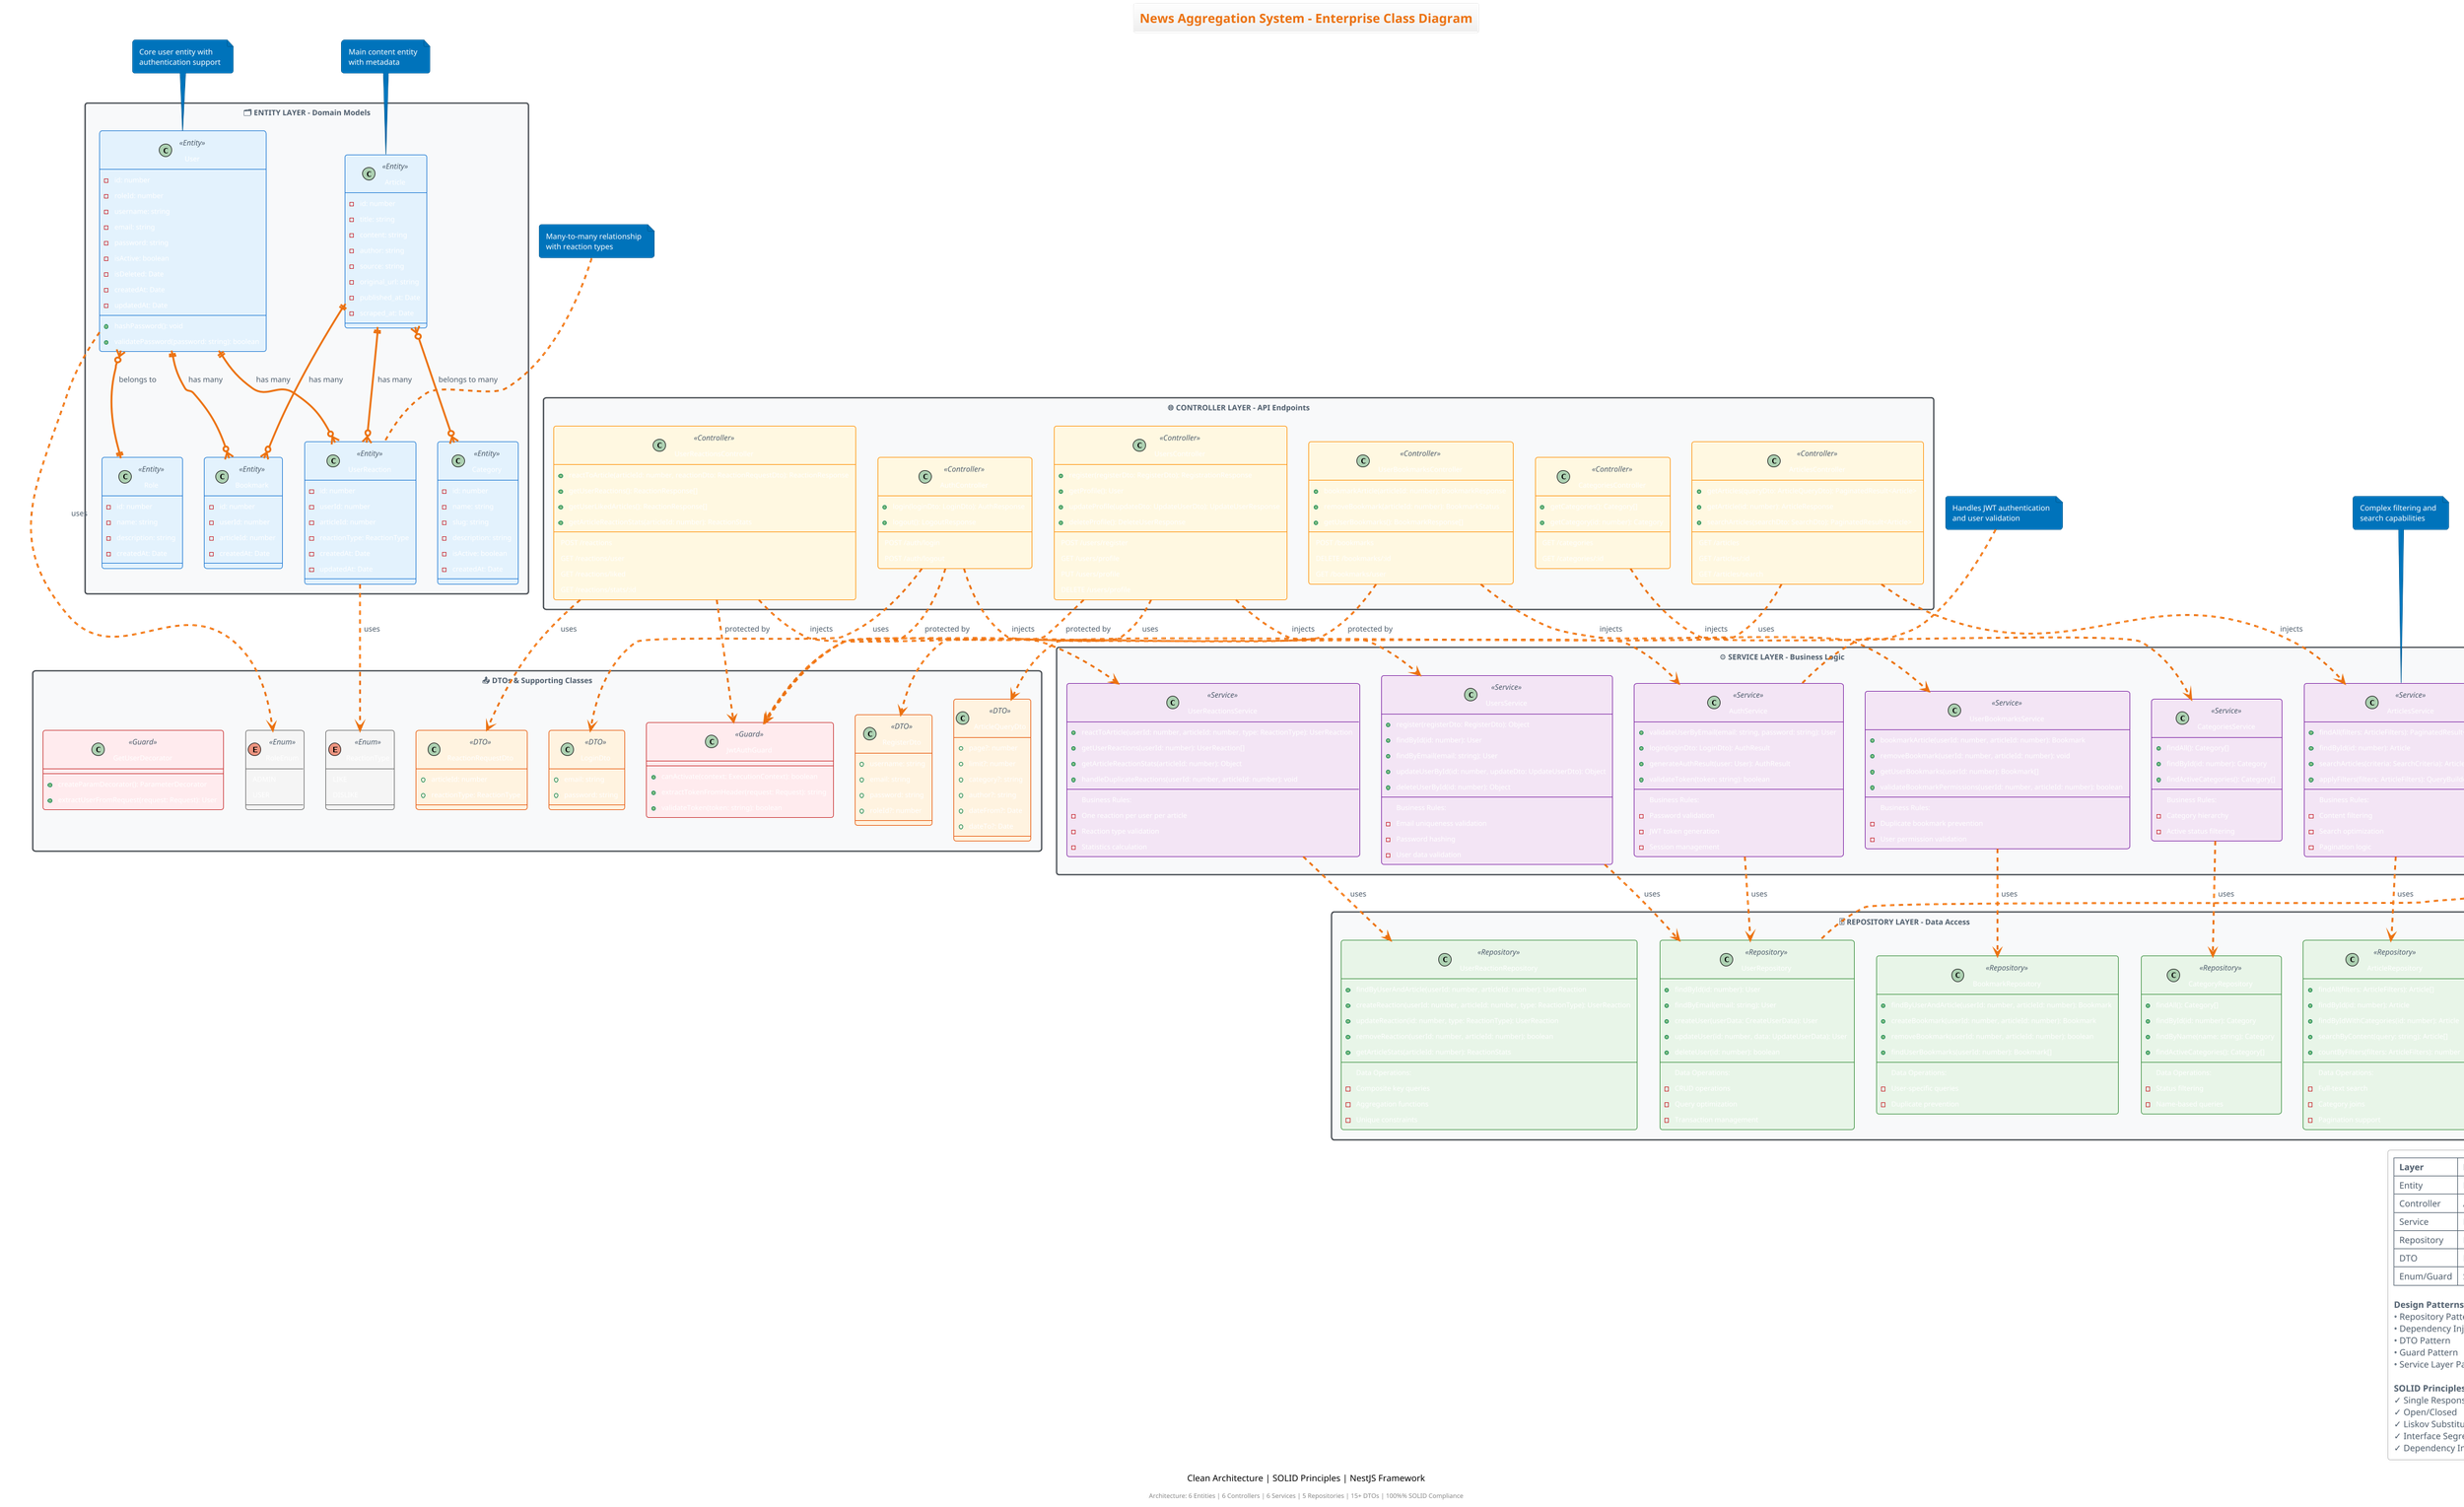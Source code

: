 @startuml News_Aggregation_System_Class_Diagram

!theme aws-orange
title News Aggregation System - Enterprise Class Diagram
caption Clean Architecture | SOLID Principles | NestJS Framework

' ===== STYLING =====
skinparam class {
    BackgroundColor<<Entity>> #E3F2FD
    BorderColor<<Entity>> #1976D2
    BackgroundColor<<Controller>> #FFF8E1
    BorderColor<<Controller>> #FF8F00
    BackgroundColor<<Service>> #F3E5F5
    BorderColor<<Service>> #7B1FA2
    BackgroundColor<<Repository>> #E8F5E8
    BorderColor<<Repository>> #388E3C
    BackgroundColor<<DTO>> #FFF3E0
    BorderColor<<DTO>> #E65100
    BackgroundColor<<Enum>> #F5F5F5
    BorderColor<<Enum>> #666666
    BackgroundColor<<Guard>> #FFEBEE
    BorderColor<<Guard>> #C62828
}

skinparam package {
    BackgroundColor #F8F9FA
    BorderColor #343A40
    FontStyle bold
}

' ===== ENTITY LAYER =====
package "🗂️ ENTITY LAYER - Domain Models" <<Rectangle>> {
    
    class User <<Entity>> {
        -id: number
        -roleId: number
        -username: string
        -email: string
        -password: string
        -isActive: boolean
        -isDeleted: Date
        -createdAt: Date
        -updatedAt: Date
        --
        +hashPassword(): void
        +validatePassword(password: string): boolean
    }
    
    class Role <<Entity>> {
        -id: number
        -name: string
        -description: string
        -createdAt: Date
    }
    
    class Article <<Entity>> {
        -id: number
        -title: string
        -content: string
        -author: string
        -source: string
        -original_url: string
        -published_at: Date
        -scraped_at: Date
    }
    
    class Category <<Entity>> {
        -id: number
        -name: string
        -slug: string
        -description: string
        -isActive: boolean
        -createdAt: Date
    }
    
    class UserReaction <<Entity>> {
        -id: number
        -userId: number
        -articleId: number
        -reactionType: ReactionType
        -createdAt: Date
        -updatedAt: Date
    }
    
    class Bookmark <<Entity>> {
        -id: number
        -userId: number
        -articleId: number
        -createdAt: Date
    }
}

' ===== CONTROLLER LAYER =====
package "🌐 CONTROLLER LAYER - API Endpoints" <<Rectangle>> {
    
    class AuthController <<Controller>> {
        +login(loginDto: LoginDto): AuthResponse
        +logout(): LogoutResponse
        --
        POST /auth/login
        POST /auth/logout
    }
    
    class UsersController <<Controller>> {
        +register(registerDto: RegisterDto): RegistrationResponse
        +getProfile(): User
        +updateProfile(updateDto: UpdateUserDto): UpdateUserResponse
        +deleteProfile(): DeleteUserResponse
        --
        POST /users/register
        GET /users/profile
        PUT /users/profile
        DELETE /users/profile
    }
    
    class ArticlesController <<Controller>> {
        +getArticles(queryDto: ArticleQueryDto): PaginatedResult<Article>
        +getArticle(id: number): ArticleResponse
        +searchArticles(searchDto: SearchDto): PaginatedResult<Article>
        --
        GET /articles
        GET /articles/:id
        GET /articles/search
    }
    
    class CategoriesController <<Controller>> {
        +getCategories(): Category[]
        +getCategory(id: number): Category
        --
        GET /categories
        GET /categories/:id
    }
    
    class UserReactionsController <<Controller>> {
        +reactToArticle(articleId: number, reactionDto: ReactionRequestDto): ReactionResponse
        +getUserReactions(): ReactionResponse[]
        +getUserLikedArticles(): ReactionResponse[]
        +getArticleReactionStats(articleId: number): ReactionStats
        --
        POST /reactions
        GET /reactions/user
        GET /reactions/liked
        GET /reactions/stats/:id
    }
    
    class UserBookmarksController <<Controller>> {
        +bookmarkArticle(articleId: number): BookmarkResponse
        +removeBookmark(articleId: number): BookmarkStatus
        +getUserBookmarks(): BookmarkResponse[]
        --
        POST /bookmarks
        DELETE /bookmarks/:id
        GET /bookmarks/user
    }
}

' ===== SERVICE LAYER =====
package "⚙️ SERVICE LAYER - Business Logic" <<Rectangle>> {
    
    class AuthService <<Service>> {
        +validateUserByEmail(email: string, password: string): User
        +login(loginDto: LoginDto): AuthResult
        +generateAuthResult(user: User): AuthResult
        +validateToken(token: string): boolean
        --
        Business Rules:
        - Password validation
        - JWT token generation
        - Session management
    }
    
    class UsersService <<Service>> {
        +register(registerDto: RegisterDto): Object
        +findById(id: number): User
        +findByEmail(email: string): User
        +updateUserById(id: number, updateDto: UpdateUserDto): Object
        +deleteUserById(id: number): Object
        --
        Business Rules:
        - Email uniqueness validation
        - Password hashing
        - User data validation
    }
    
    class ArticlesService <<Service>> {
        +findAll(filters: ArticleFilters): PaginatedResult<Article>
        +findById(id: number): Article
        +searchArticles(criteria: SearchCriteria): Article[]
        +applyFilters(filters: ArticleFilters): QueryBuilder
        --
        Business Rules:
        - Content filtering
        - Search optimization
        - Pagination logic
    }
    
    class CategoriesService <<Service>> {
        +findAll(): Category[]
        +findById(id: number): Category
        +findActiveCategories(): Category[]
        --
        Business Rules:
        - Category hierarchy
        - Active status filtering
    }
    
    class UserReactionsService <<Service>> {
        +reactToArticle(userId: number, articleId: number, type: ReactionType): UserReaction
        +getUserReactions(userId: number): UserReaction[]
        +getArticleReactionStats(articleId: number): Object
        +handleDuplicateReactions(userId: number, articleId: number): void
        --
        Business Rules:
        - One reaction per user per article
        - Reaction type validation
        - Statistics calculation
    }
    
    class UserBookmarksService <<Service>> {
        +bookmarkArticle(userId: number, articleId: number): Bookmark
        +removeBookmark(userId: number, articleId: number): void
        +getUserBookmarks(userId: number): Bookmark[]
        +validateBookmarkPermissions(userId: number, articleId: number): boolean
        --
        Business Rules:
        - Duplicate bookmark prevention
        - User permission validation
    }
}

' ===== REPOSITORY LAYER =====
package "🗄️ REPOSITORY LAYER - Data Access" <<Rectangle>> {
    
    class UserRepository <<Repository>> {
        +findById(id: number): User
        +findByEmail(email: string): User
        +createUser(userData: CreateUserData): User
        +updateUser(id: number, data: UpdateUserData): User
        +deleteUser(id: number): boolean
        --
        Data Operations:
        - CRUD operations
        - Query optimization
        - Transaction management
    }
    
    class ArticleRepository <<Repository>> {
        +findAll(filters: ArticleFilters): Article[]
        +findById(id: number): Article
        +findByIdWithCategories(id: number): Article
        +searchByContent(query: string): Article[]
        +countByFilters(filters: ArticleFilters): number
        --
        Data Operations:
        - Full-text search
        - Category joins
        - Pagination support
    }
    
    class CategoryRepository <<Repository>> {
        +findAll(): Category[]
        +findById(id: number): Category
        +findByName(name: string): Category
        +findActiveCategories(): Category[]
        --
        Data Operations:
        - Status filtering
        - Name-based queries
    }
    
    class UserReactionRepository <<Repository>> {
        +findByUserAndArticle(userId: number, articleId: number): UserReaction
        +createReaction(userId: number, articleId: number, type: ReactionType): UserReaction
        +updateReaction(id: number, type: ReactionType): UserReaction
        +removeReaction(userId: number, articleId: number): boolean
        +getArticleStats(articleId: number): ReactionStats
        --
        Data Operations:
        - Composite key queries
        - Aggregation functions
        - Unique constraints
    }
    
    class BookmarkRepository <<Repository>> {
        +findByUserAndArticle(userId: number, articleId: number): Bookmark
        +createBookmark(userId: number, articleId: number): Bookmark
        +removeBookmark(userId: number, articleId: number): boolean
        +findUserBookmarks(userId: number): Bookmark[]
        --
        Data Operations:
        - User-specific queries
        - Duplicate prevention
    }
}

' ===== DTOs AND SUPPORTING CLASSES =====
package "📤 DTOs & Supporting Classes" <<Rectangle>> {
    
    class LoginDto <<DTO>> {
        +email: string
        +password: string
    }
    
    class RegisterDto <<DTO>> {
        +username: string
        +email: string
        +password: string
        +roleId?: number
    }
    
    class ArticleQueryDto <<DTO>> {
        +page?: number
        +limit?: number
        +category?: string
        +author?: string
        +dateFrom?: Date
        +dateTo?: Date
    }
    
    class ReactionRequestDto <<DTO>> {
        +articleId: number
        +reactionType: ReactionType
    }
    
    enum ReactionType <<Enum>> {
        LIKE
        DISLIKE
    }
    
    enum RoleEnum <<Enum>> {
        ADMIN
        USER
    }
    
    class JwtAuthGuard <<Guard>> {
        +canActivate(context: ExecutionContext): boolean
        +extractTokenFromHeader(request: Request): string
        +validateToken(token: string): boolean
    }
    
    class GetUserDecorator <<Guard>> {
        +createParamDecorator(): ParameterDecorator
        +extractUserFromRequest(request: Request): User
    }
}

' ===== RELATIONSHIPS =====

' Entity Relationships
User ||--o{ UserReaction : "has many"
User ||--o{ Bookmark : "has many"
User }o--|| Role : "belongs to"
Article ||--o{ UserReaction : "has many"
Article ||--o{ Bookmark : "has many"
Article }o--o{ Category : "belongs to many"

' Controller Dependencies
AuthController ..> AuthService : "injects"
UsersController ..> UsersService : "injects"
ArticlesController ..> ArticlesService : "injects"
CategoriesController ..> CategoriesService : "injects"
UserReactionsController ..> UserReactionsService : "injects"
UserBookmarksController ..> UserBookmarksService : "injects"

' Service Dependencies
AuthService ..> UserRepository : "uses"
UsersService ..> UserRepository : "uses"
ArticlesService ..> ArticleRepository : "uses"
CategoriesService ..> CategoryRepository : "uses"
UserReactionsService ..> UserReactionRepository : "uses"
UserBookmarksService ..> BookmarkRepository : "uses"

' DTO Usage
AuthController ..> LoginDto : "uses"
UsersController ..> RegisterDto : "uses"
ArticlesController ..> ArticleQueryDto : "uses"
UserReactionsController ..> ReactionRequestDto : "uses"

' Enum Usage
UserReaction ..> ReactionType : "uses"
User ..> RoleEnum : "uses"

' Guard Usage
AuthController ..> JwtAuthGuard : "protected by"
UsersController ..> JwtAuthGuard : "protected by"
UserReactionsController ..> JwtAuthGuard : "protected by"
UserBookmarksController ..> JwtAuthGuard : "protected by"

' ===== NOTES =====
note top of User : Core user entity with\nauthentication support
note top of Article : Main content entity\nwith metadata
note top of UserReaction : Many-to-many relationship\nwith reaction types
note top of AuthService : Handles JWT authentication\nand user validation
note top of ArticlesService : Complex filtering and\nsearch capabilities
note top of UserRepository : Optimized queries for\nuser management

legend right
    |= Layer |= Responsibility |= Color |
    | Entity | Domain Models | Light Blue |
    | Controller | API Endpoints | Light Orange |
    | Service | Business Logic | Light Purple |
    | Repository | Data Access | Light Green |
    | DTO | Data Transfer | Light Brown |
    | Enum/Guard | Supporting | Gray/Red |
    
    **Design Patterns Used:**
    • Repository Pattern
    • Dependency Injection
    • DTO Pattern
    • Guard Pattern
    • Service Layer Pattern
    
    **SOLID Principles:**
    ✓ Single Responsibility
    ✓ Open/Closed
    ✓ Liskov Substitution
    ✓ Interface Segregation
    ✓ Dependency Inversion
endlegend

footer Architecture: 6 Entities | 6 Controllers | 6 Services | 5 Repositories | 15+ DTOs | 100%% SOLID Compliance

@enduml
